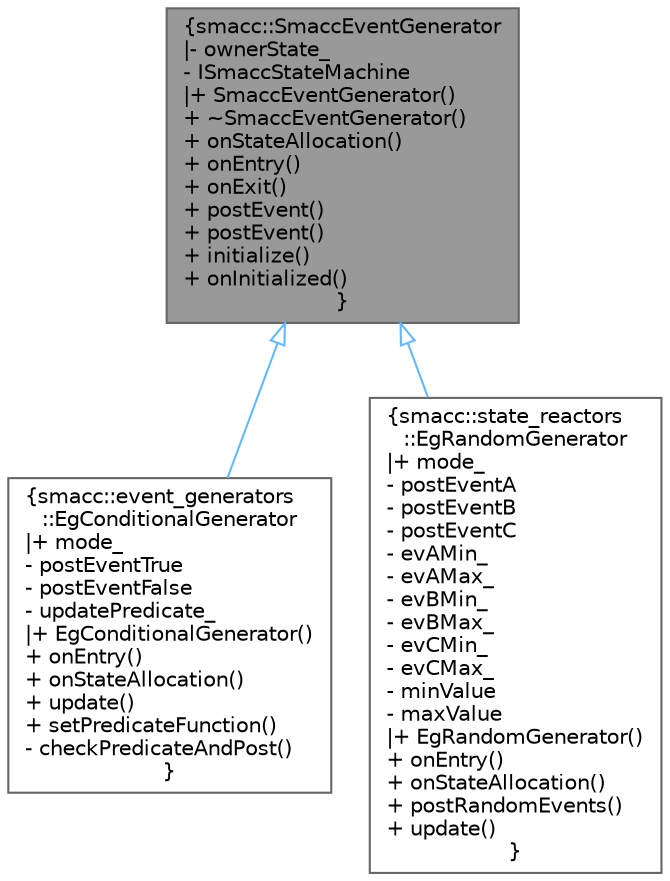 digraph "smacc::SmaccEventGenerator"
{
 // LATEX_PDF_SIZE
  bgcolor="transparent";
  edge [fontname=Helvetica,fontsize=10,labelfontname=Helvetica,labelfontsize=10];
  node [fontname=Helvetica,fontsize=10,shape=box,height=0.2,width=0.4];
  Node1 [label="{smacc::SmaccEventGenerator\n|- ownerState_\l- ISmaccStateMachine\l|+ SmaccEventGenerator()\l+ ~SmaccEventGenerator()\l+ onStateAllocation()\l+ onEntry()\l+ onExit()\l+ postEvent()\l+ postEvent()\l+ initialize()\l+ onInitialized()\l}",height=0.2,width=0.4,color="gray40", fillcolor="grey60", style="filled", fontcolor="black",tooltip=" "];
  Node1 -> Node2 [dir="back",color="steelblue1",style="solid",arrowtail="onormal"];
  Node2 [label="{smacc::event_generators\l::EgConditionalGenerator\n|+ mode_\l- postEventTrue\l- postEventFalse\l- updatePredicate_\l|+ EgConditionalGenerator()\l+ onEntry()\l+ onStateAllocation()\l+ update()\l+ setPredicateFunction()\l- checkPredicateAndPost()\l}",height=0.2,width=0.4,color="gray40", fillcolor="white", style="filled",URL="$classsmacc_1_1event__generators_1_1EgConditionalGenerator.html",tooltip=" "];
  Node1 -> Node3 [dir="back",color="steelblue1",style="solid",arrowtail="onormal"];
  Node3 [label="{smacc::state_reactors\l::EgRandomGenerator\n|+ mode_\l- postEventA\l- postEventB\l- postEventC\l- evAMin_\l- evAMax_\l- evBMin_\l- evBMax_\l- evCMin_\l- evCMax_\l- minValue\l- maxValue\l|+ EgRandomGenerator()\l+ onEntry()\l+ onStateAllocation()\l+ postRandomEvents()\l+ update()\l}",height=0.2,width=0.4,color="gray40", fillcolor="white", style="filled",URL="$classsmacc_1_1state__reactors_1_1EgRandomGenerator.html",tooltip=" "];
}
